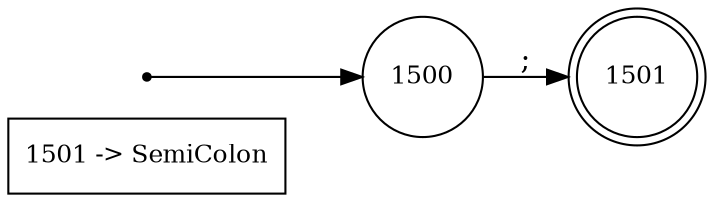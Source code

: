 digraph finite_state_machine {
	rankdir=LR;
	size="8,5"

	node [shape = rectangle, label="1501 -> SemiColon", fontsize=12] token1501;

	node [shape = circle, label="1500", fontsize=12, color=black] 1500;
	node [shape = doublecircle, label="1501", fontsize=12, color=black] 1501;

	node [shape = point, color=black] q0;
	q0	->	1500;

	1500	->	1501	[ label = ";" ];
}
